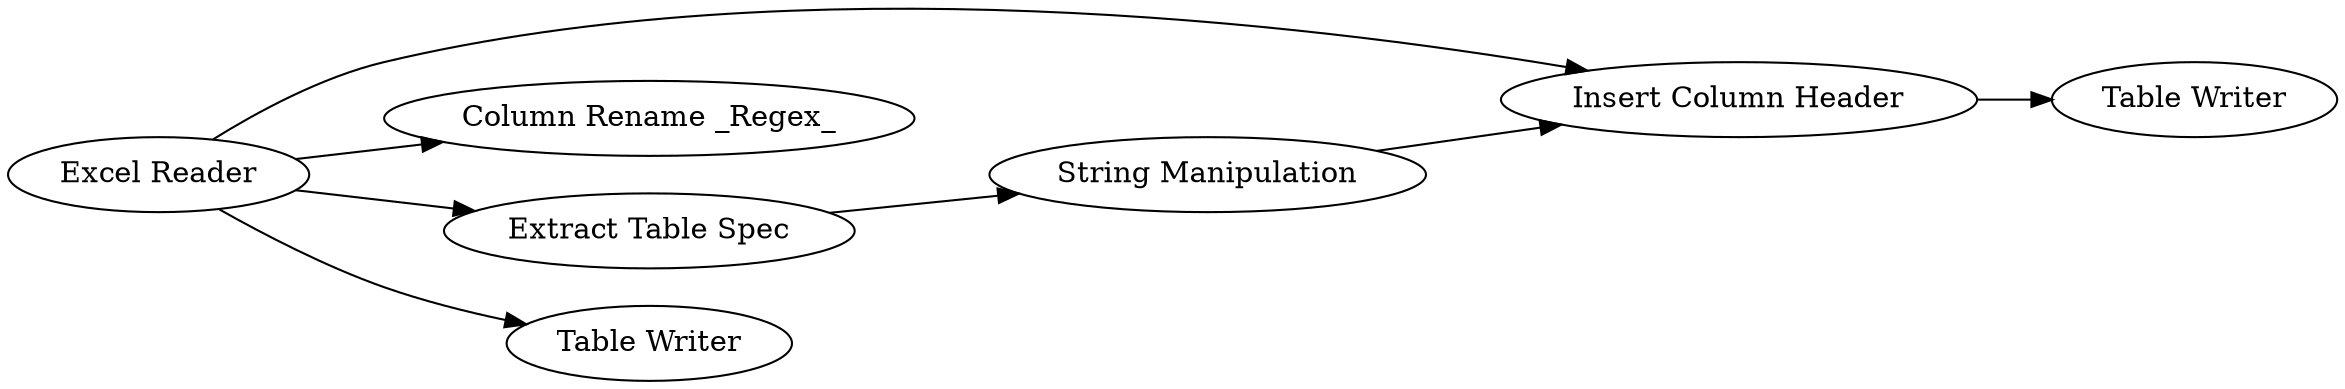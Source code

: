 digraph {
	10 -> 13
	9 -> 14
	9 -> 8
	9 -> 11
	8 -> 7
	9 -> 10
	7 -> 10
	13 [label="Table Writer"]
	7 [label="String Manipulation"]
	9 [label="Excel Reader"]
	11 [label="Table Writer"]
	8 [label="Extract Table Spec"]
	14 [label="Column Rename _Regex_"]
	10 [label="Insert Column Header"]
	rankdir=LR
}
